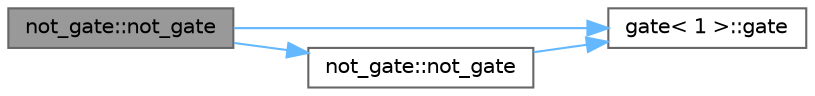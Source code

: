 digraph "not_gate::not_gate"
{
 // LATEX_PDF_SIZE
  bgcolor="transparent";
  edge [fontname=Helvetica,fontsize=10,labelfontname=Helvetica,labelfontsize=10];
  node [fontname=Helvetica,fontsize=10,shape=box,height=0.2,width=0.4];
  rankdir="LR";
  Node1 [id="Node000001",label="not_gate::not_gate",height=0.2,width=0.4,color="gray40", fillcolor="grey60", style="filled", fontcolor="black",tooltip=" "];
  Node1 -> Node2 [id="edge1_Node000001_Node000002",color="steelblue1",style="solid",tooltip=" "];
  Node2 [id="Node000002",label="gate\< 1 \>::gate",height=0.2,width=0.4,color="grey40", fillcolor="white", style="filled",URL="$classgate_3_011_01_4.html#a7f5069a52d54af25c84cc4449f413873",tooltip=" "];
  Node1 -> Node3 [id="edge2_Node000001_Node000003",color="steelblue1",style="solid",tooltip=" "];
  Node3 [id="Node000003",label="not_gate::not_gate",height=0.2,width=0.4,color="grey40", fillcolor="white", style="filled",URL="$classnot__gate.html#a16bb1ade659ef540416c9aa13cd8eb65",tooltip=" "];
  Node3 -> Node2 [id="edge3_Node000003_Node000002",color="steelblue1",style="solid",tooltip=" "];
}
